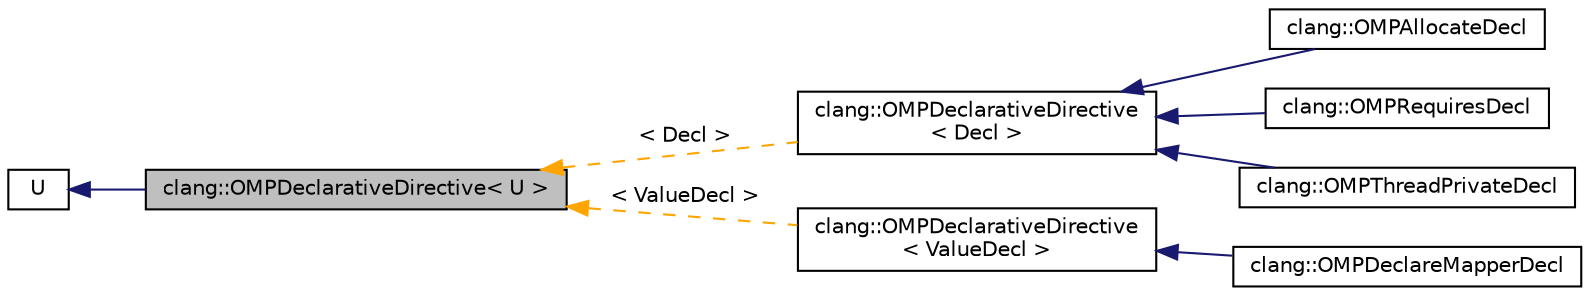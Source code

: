 digraph "clang::OMPDeclarativeDirective&lt; U &gt;"
{
 // LATEX_PDF_SIZE
  bgcolor="transparent";
  edge [fontname="Helvetica",fontsize="10",labelfontname="Helvetica",labelfontsize="10"];
  node [fontname="Helvetica",fontsize="10",shape=record];
  rankdir="LR";
  Node1 [label="clang::OMPDeclarativeDirective\< U \>",height=0.2,width=0.4,color="black", fillcolor="grey75", style="filled", fontcolor="black",tooltip="This is a basic class for representing single OpenMP declarative directive."];
  Node2 -> Node1 [dir="back",color="midnightblue",fontsize="10",style="solid",fontname="Helvetica"];
  Node2 [label="U",height=0.2,width=0.4,color="black",URL="$classU.html",tooltip=" "];
  Node1 -> Node3 [dir="back",color="orange",fontsize="10",style="dashed",label=" \< Decl \>" ,fontname="Helvetica"];
  Node3 [label="clang::OMPDeclarativeDirective\l\< Decl \>",height=0.2,width=0.4,color="black",URL="$classclang_1_1OMPDeclarativeDirective.html",tooltip=" "];
  Node3 -> Node4 [dir="back",color="midnightblue",fontsize="10",style="solid",fontname="Helvetica"];
  Node4 [label="clang::OMPAllocateDecl",height=0.2,width=0.4,color="black",URL="$classclang_1_1OMPAllocateDecl.html",tooltip="This represents '#pragma omp allocate ...' directive."];
  Node3 -> Node5 [dir="back",color="midnightblue",fontsize="10",style="solid",fontname="Helvetica"];
  Node5 [label="clang::OMPRequiresDecl",height=0.2,width=0.4,color="black",URL="$classclang_1_1OMPRequiresDecl.html",tooltip="This represents '#pragma omp requires...' directive."];
  Node3 -> Node6 [dir="back",color="midnightblue",fontsize="10",style="solid",fontname="Helvetica"];
  Node6 [label="clang::OMPThreadPrivateDecl",height=0.2,width=0.4,color="black",URL="$classclang_1_1OMPThreadPrivateDecl.html",tooltip="This represents '#pragma omp threadprivate ...' directive."];
  Node1 -> Node7 [dir="back",color="orange",fontsize="10",style="dashed",label=" \< ValueDecl \>" ,fontname="Helvetica"];
  Node7 [label="clang::OMPDeclarativeDirective\l\< ValueDecl \>",height=0.2,width=0.4,color="black",URL="$classclang_1_1OMPDeclarativeDirective.html",tooltip=" "];
  Node7 -> Node8 [dir="back",color="midnightblue",fontsize="10",style="solid",fontname="Helvetica"];
  Node8 [label="clang::OMPDeclareMapperDecl",height=0.2,width=0.4,color="black",URL="$classclang_1_1OMPDeclareMapperDecl.html",tooltip="This represents '#pragma omp declare mapper ...' directive."];
}
